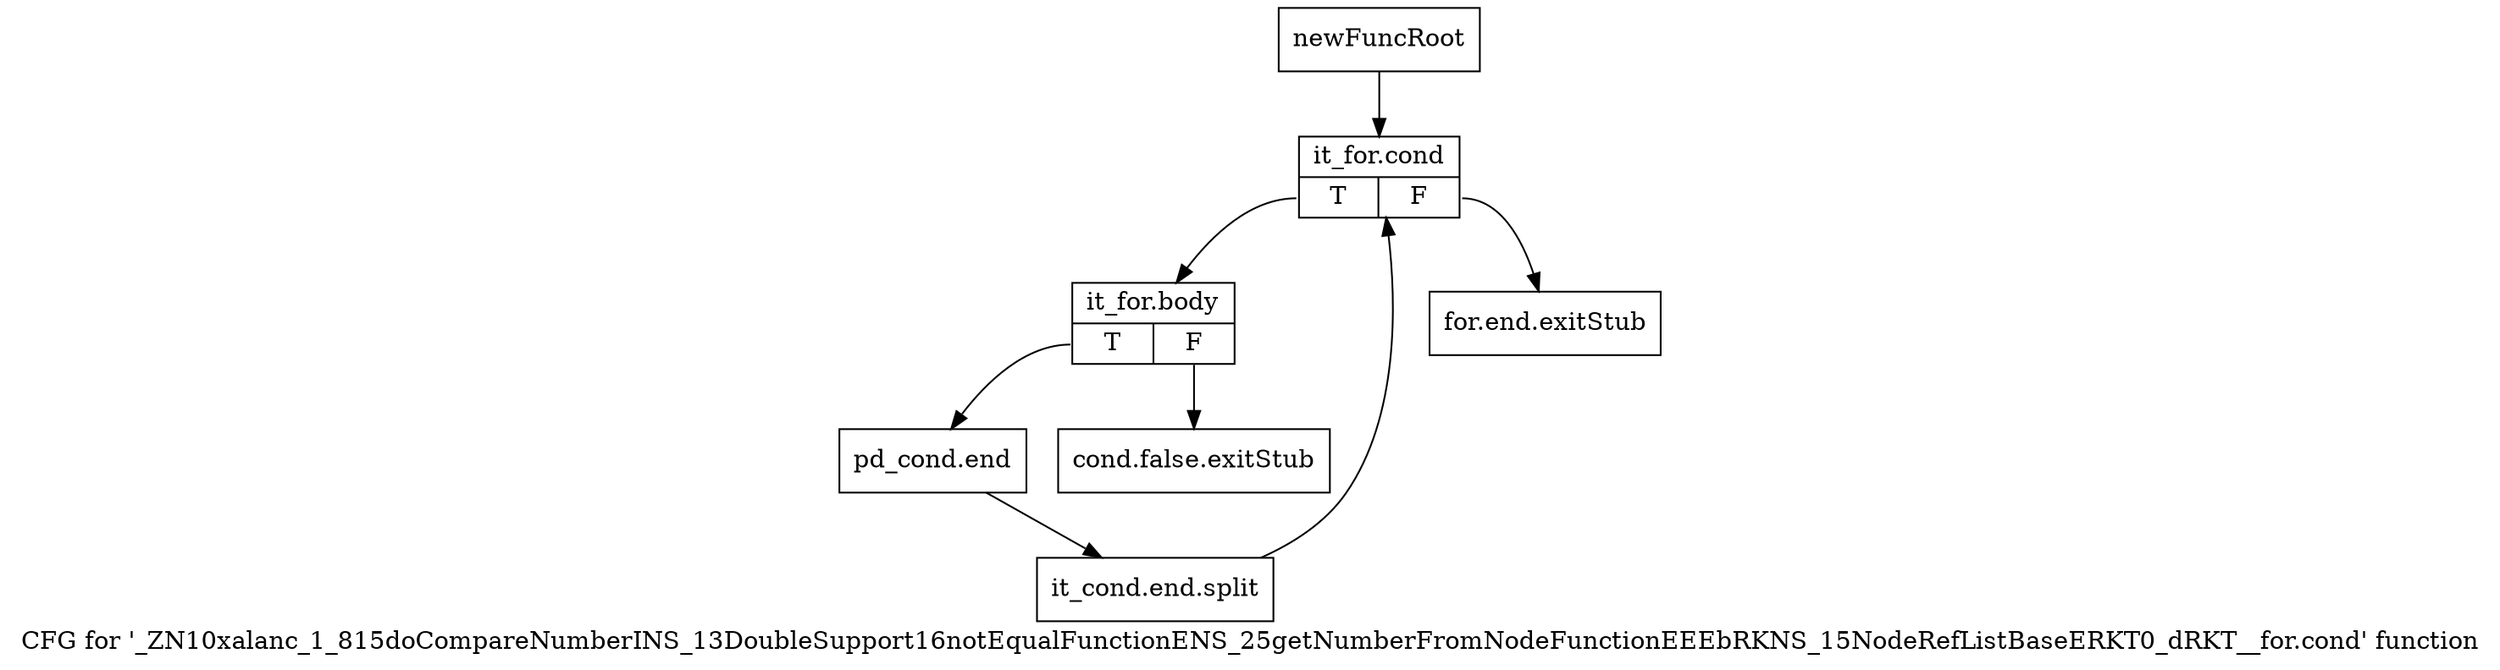 digraph "CFG for '_ZN10xalanc_1_815doCompareNumberINS_13DoubleSupport16notEqualFunctionENS_25getNumberFromNodeFunctionEEEbRKNS_15NodeRefListBaseERKT0_dRKT__for.cond' function" {
	label="CFG for '_ZN10xalanc_1_815doCompareNumberINS_13DoubleSupport16notEqualFunctionENS_25getNumberFromNodeFunctionEEEbRKNS_15NodeRefListBaseERKT0_dRKT__for.cond' function";

	Node0x9e26290 [shape=record,label="{newFuncRoot}"];
	Node0x9e26290 -> Node0x9e26380;
	Node0x9e262e0 [shape=record,label="{for.end.exitStub}"];
	Node0x9e26330 [shape=record,label="{cond.false.exitStub}"];
	Node0x9e26380 [shape=record,label="{it_for.cond|{<s0>T|<s1>F}}"];
	Node0x9e26380:s0 -> Node0x9e263d0;
	Node0x9e26380:s1 -> Node0x9e262e0;
	Node0x9e263d0 [shape=record,label="{it_for.body|{<s0>T|<s1>F}}"];
	Node0x9e263d0:s0 -> Node0x9e26420;
	Node0x9e263d0:s1 -> Node0x9e26330;
	Node0x9e26420 [shape=record,label="{pd_cond.end}"];
	Node0x9e26420 -> Node0xd0509f0;
	Node0xd0509f0 [shape=record,label="{it_cond.end.split}"];
	Node0xd0509f0 -> Node0x9e26380;
}
